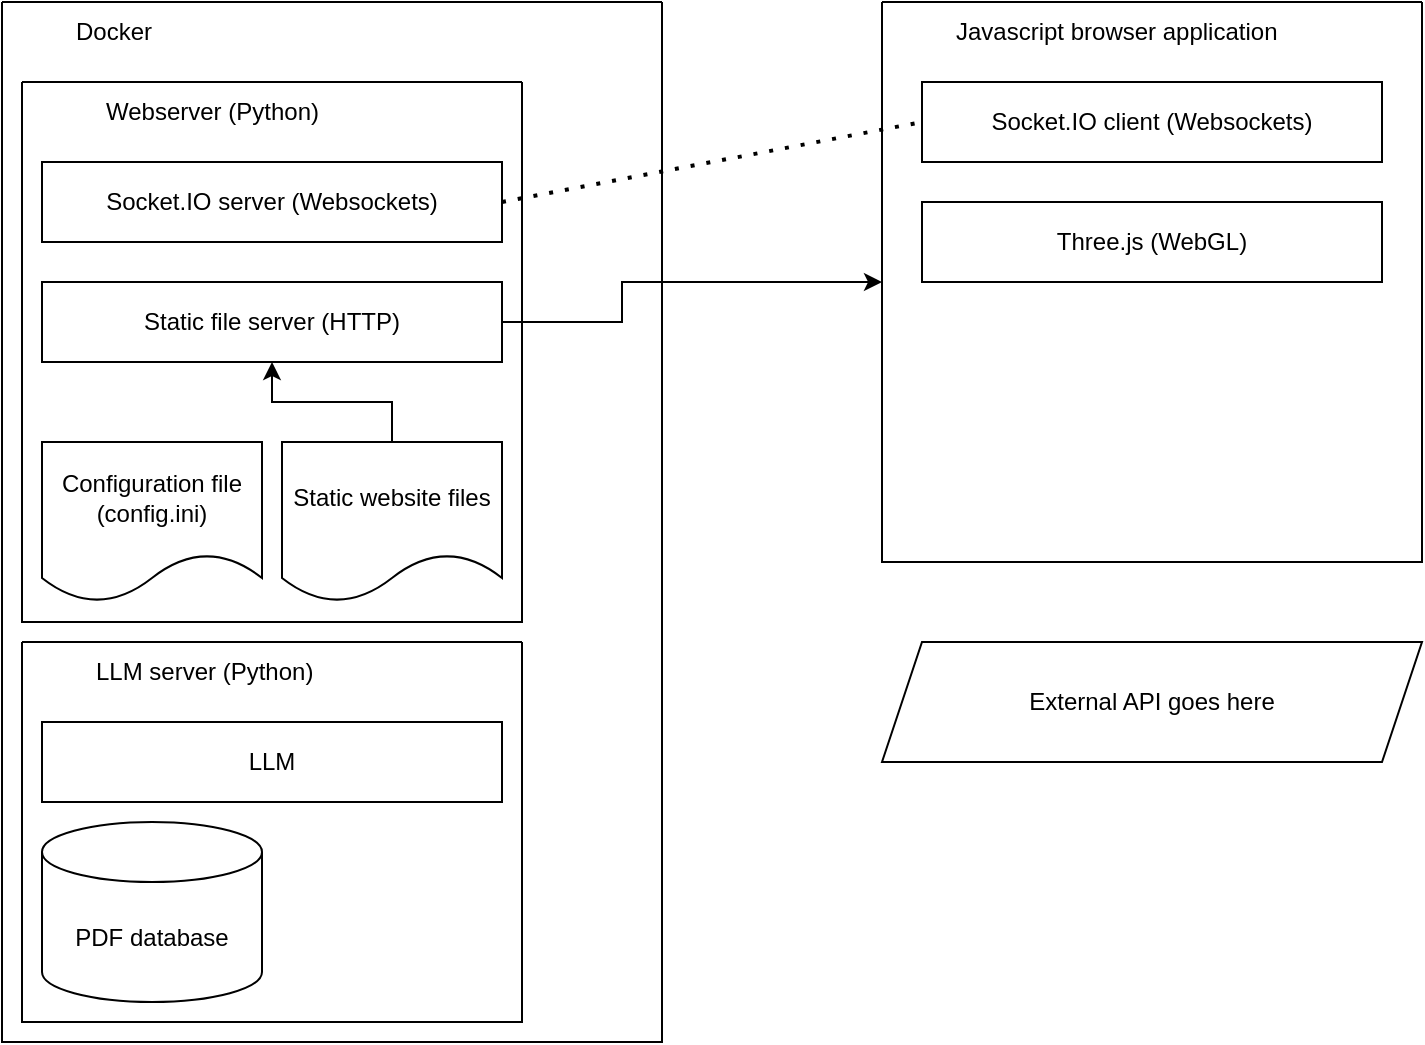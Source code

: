 <mxfile version="24.0.7" type="device">
  <diagram name="Page-1" id="kIL4RDuWdj9RxP5gV15j">
    <mxGraphModel dx="1050" dy="503" grid="1" gridSize="10" guides="1" tooltips="1" connect="1" arrows="1" fold="1" page="1" pageScale="1" pageWidth="850" pageHeight="1100" math="0" shadow="0">
      <root>
        <mxCell id="0" />
        <mxCell id="1" parent="0" />
        <mxCell id="nMa8dbpcciZCXDAcvLkY-8" value="" style="swimlane;startSize=0;" parent="1" vertex="1">
          <mxGeometry x="40" y="40" width="330" height="520" as="geometry" />
        </mxCell>
        <mxCell id="nMa8dbpcciZCXDAcvLkY-6" value="Docker" style="text;html=1;align=left;verticalAlign=middle;resizable=0;points=[];autosize=1;strokeColor=none;fillColor=none;" parent="nMa8dbpcciZCXDAcvLkY-8" vertex="1">
          <mxGeometry x="35" width="60" height="30" as="geometry" />
        </mxCell>
        <mxCell id="BMZF61bwJ_NNTGJ9RLat-9" value="" style="swimlane;startSize=0;" vertex="1" parent="nMa8dbpcciZCXDAcvLkY-8">
          <mxGeometry x="10" y="40" width="250" height="270" as="geometry" />
        </mxCell>
        <mxCell id="nMa8dbpcciZCXDAcvLkY-21" value="Static website files" style="shape=document;whiteSpace=wrap;html=1;boundedLbl=1;" parent="BMZF61bwJ_NNTGJ9RLat-9" vertex="1">
          <mxGeometry x="130" y="180" width="110" height="80" as="geometry" />
        </mxCell>
        <mxCell id="nMa8dbpcciZCXDAcvLkY-19" value="&lt;div&gt;Configuration file&lt;/div&gt;&lt;div&gt;(config.ini)&lt;br&gt;&lt;/div&gt;" style="shape=document;whiteSpace=wrap;html=1;boundedLbl=1;" parent="BMZF61bwJ_NNTGJ9RLat-9" vertex="1">
          <mxGeometry x="10" y="180" width="110" height="80" as="geometry" />
        </mxCell>
        <mxCell id="nMa8dbpcciZCXDAcvLkY-2" value="Static file server (HTTP)" style="rounded=0;whiteSpace=wrap;html=1;" parent="BMZF61bwJ_NNTGJ9RLat-9" vertex="1">
          <mxGeometry x="10" y="100" width="230" height="40" as="geometry" />
        </mxCell>
        <mxCell id="nMa8dbpcciZCXDAcvLkY-7" value="Socket.IO server (Websockets)" style="rounded=0;whiteSpace=wrap;html=1;" parent="BMZF61bwJ_NNTGJ9RLat-9" vertex="1">
          <mxGeometry x="10" y="40" width="230" height="40" as="geometry" />
        </mxCell>
        <mxCell id="nMa8dbpcciZCXDAcvLkY-25" style="edgeStyle=orthogonalEdgeStyle;rounded=0;orthogonalLoop=1;jettySize=auto;html=1;exitX=0.5;exitY=0;exitDx=0;exitDy=0;entryX=0.5;entryY=1;entryDx=0;entryDy=0;" parent="BMZF61bwJ_NNTGJ9RLat-9" source="nMa8dbpcciZCXDAcvLkY-21" target="nMa8dbpcciZCXDAcvLkY-2" edge="1">
          <mxGeometry relative="1" as="geometry">
            <Array as="points">
              <mxPoint x="185" y="160" />
              <mxPoint x="125" y="160" />
            </Array>
          </mxGeometry>
        </mxCell>
        <mxCell id="BMZF61bwJ_NNTGJ9RLat-15" value="Webserver (Python)" style="text;html=1;align=left;verticalAlign=middle;resizable=0;points=[];autosize=1;strokeColor=none;fillColor=none;" vertex="1" parent="BMZF61bwJ_NNTGJ9RLat-9">
          <mxGeometry x="40" width="130" height="30" as="geometry" />
        </mxCell>
        <mxCell id="BMZF61bwJ_NNTGJ9RLat-1" value="" style="swimlane;startSize=0;" vertex="1" parent="nMa8dbpcciZCXDAcvLkY-8">
          <mxGeometry x="10" y="320" width="250" height="190" as="geometry" />
        </mxCell>
        <mxCell id="BMZF61bwJ_NNTGJ9RLat-2" value="LLM server (Python)" style="text;html=1;align=left;verticalAlign=middle;resizable=0;points=[];autosize=1;strokeColor=none;fillColor=none;" vertex="1" parent="BMZF61bwJ_NNTGJ9RLat-1">
          <mxGeometry x="35" width="130" height="30" as="geometry" />
        </mxCell>
        <mxCell id="BMZF61bwJ_NNTGJ9RLat-8" value="LLM" style="rounded=0;whiteSpace=wrap;html=1;" vertex="1" parent="BMZF61bwJ_NNTGJ9RLat-1">
          <mxGeometry x="10" y="40" width="230" height="40" as="geometry" />
        </mxCell>
        <mxCell id="BMZF61bwJ_NNTGJ9RLat-13" value="PDF database" style="shape=cylinder3;whiteSpace=wrap;html=1;boundedLbl=1;backgroundOutline=1;size=15;" vertex="1" parent="BMZF61bwJ_NNTGJ9RLat-1">
          <mxGeometry x="10" y="90" width="110" height="90" as="geometry" />
        </mxCell>
        <mxCell id="nMa8dbpcciZCXDAcvLkY-12" value="" style="swimlane;startSize=0;" parent="1" vertex="1">
          <mxGeometry x="480" y="40" width="270" height="280" as="geometry" />
        </mxCell>
        <mxCell id="nMa8dbpcciZCXDAcvLkY-13" value="Javascript browser application" style="text;html=1;align=left;verticalAlign=middle;resizable=0;points=[];autosize=1;strokeColor=none;fillColor=none;" parent="nMa8dbpcciZCXDAcvLkY-12" vertex="1">
          <mxGeometry x="35" width="180" height="30" as="geometry" />
        </mxCell>
        <mxCell id="nMa8dbpcciZCXDAcvLkY-14" value="Three.js (WebGL)" style="rounded=0;whiteSpace=wrap;html=1;" parent="nMa8dbpcciZCXDAcvLkY-12" vertex="1">
          <mxGeometry x="20" y="100" width="230" height="40" as="geometry" />
        </mxCell>
        <mxCell id="nMa8dbpcciZCXDAcvLkY-15" value="Socket.IO client (Websockets)" style="rounded=0;whiteSpace=wrap;html=1;" parent="nMa8dbpcciZCXDAcvLkY-12" vertex="1">
          <mxGeometry x="20" y="40" width="230" height="40" as="geometry" />
        </mxCell>
        <mxCell id="nMa8dbpcciZCXDAcvLkY-17" value="" style="endArrow=none;dashed=1;html=1;dashPattern=1 3;strokeWidth=2;rounded=0;exitX=1;exitY=0.5;exitDx=0;exitDy=0;entryX=0;entryY=0.5;entryDx=0;entryDy=0;" parent="1" source="nMa8dbpcciZCXDAcvLkY-7" target="nMa8dbpcciZCXDAcvLkY-15" edge="1">
          <mxGeometry width="50" height="50" relative="1" as="geometry">
            <mxPoint x="320" y="240" as="sourcePoint" />
            <mxPoint x="370" y="190" as="targetPoint" />
          </mxGeometry>
        </mxCell>
        <mxCell id="nMa8dbpcciZCXDAcvLkY-18" style="edgeStyle=orthogonalEdgeStyle;rounded=0;orthogonalLoop=1;jettySize=auto;html=1;exitX=1;exitY=0.5;exitDx=0;exitDy=0;entryX=0;entryY=0.5;entryDx=0;entryDy=0;" parent="1" source="nMa8dbpcciZCXDAcvLkY-2" target="nMa8dbpcciZCXDAcvLkY-12" edge="1">
          <mxGeometry relative="1" as="geometry">
            <Array as="points">
              <mxPoint x="350" y="200" />
              <mxPoint x="350" y="180" />
            </Array>
          </mxGeometry>
        </mxCell>
        <mxCell id="nMa8dbpcciZCXDAcvLkY-27" value="External API goes here" style="shape=parallelogram;perimeter=parallelogramPerimeter;whiteSpace=wrap;html=1;fixedSize=1;" parent="1" vertex="1">
          <mxGeometry x="480" y="360" width="270" height="60" as="geometry" />
        </mxCell>
      </root>
    </mxGraphModel>
  </diagram>
</mxfile>
